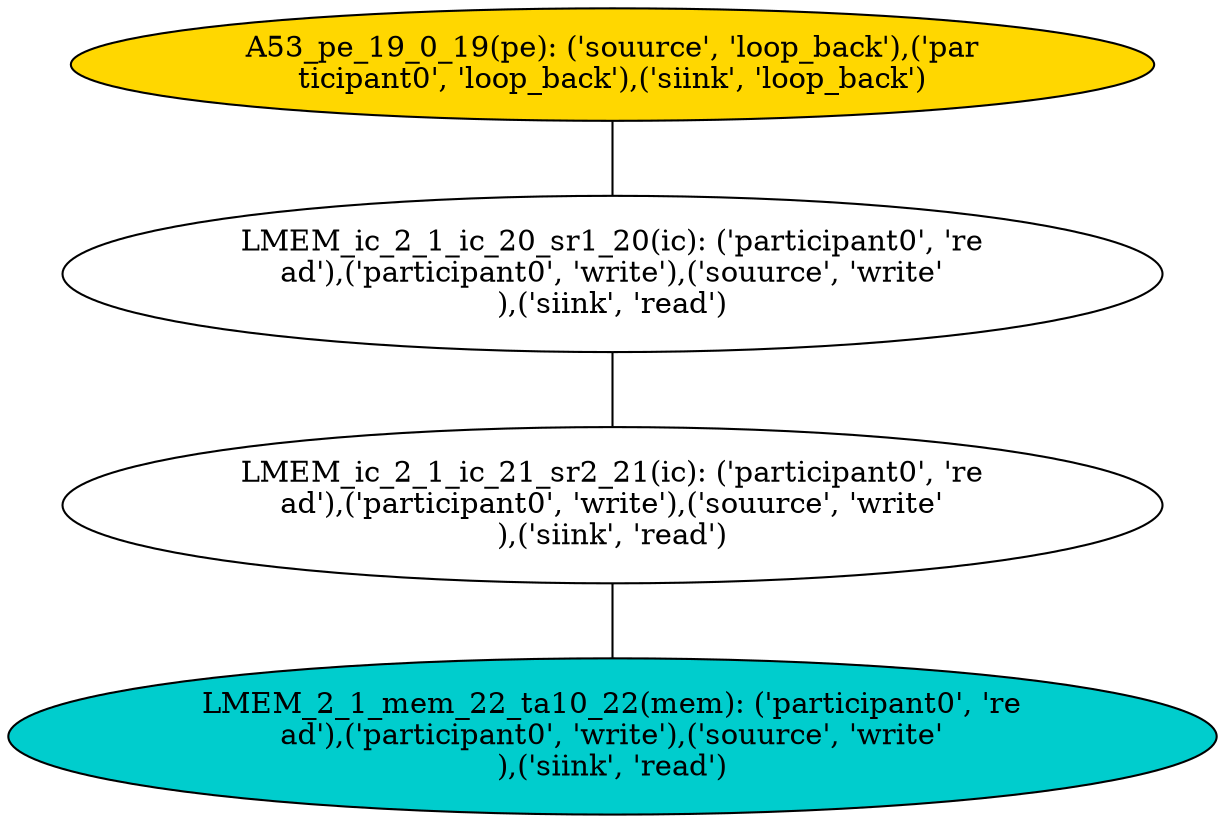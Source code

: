 strict graph "" {
	graph [bb="0,0,2372,75"];
	node [label="\N",
		style=filled
	];
	"A53_pe_19_0_19(pe): ('souurce', 'loop_back'),('par
ticipant0', 'loop_back'),('siink', 'loop_back')"	[fillcolor=gold,
		height=0.75,
		pos="260,37.5",
		width=7.2222];
	"LMEM_ic_2_1_ic_20_sr1_20(ic): ('participant0', 're
ad'),('participant0', 'write'),('souurce', 'write'
),('siink', 'read')"	[fillcolor=white,
		height=1.0417,
		pos="856,37.5",
		width=7.3333];
	"A53_pe_19_0_19(pe): ('souurce', 'loop_back'),('par
ticipant0', 'loop_back'),('siink', 'loop_back')" -- "LMEM_ic_2_1_ic_20_sr1_20(ic): ('participant0', 're
ad'),('participant0', 'write'),('souurce', 'write'
),('siink', 'read')"	[pos="520.11,37.5 543.94,37.5 568.09,37.5 591.95,37.5"];
	"LMEM_ic_2_1_ic_21_sr2_21(ic): ('participant0', 're
ad'),('participant0', 'write'),('souurce', 'write'
),('siink', 'read')"	[fillcolor=white,
		height=1.0417,
		pos="1456,37.5",
		width=7.3333];
	"LMEM_ic_2_1_ic_20_sr1_20(ic): ('participant0', 're
ad'),('participant0', 'write'),('souurce', 'write'
),('siink', 'read')" -- "LMEM_ic_2_1_ic_21_sr2_21(ic): ('participant0', 're
ad'),('participant0', 'write'),('souurce', 'write'
),('siink', 'read')"	[pos="1120,37.5 1143.8,37.5 1167.8,37.5 1191.6,37.5"];
	"LMEM_2_1_mem_22_ta10_22(mem): ('participant0', 're
ad'),('participant0', 'write'),('souurce', 'write'
),('siink', 'read')"	[fillcolor=cyan3,
		height=1.0417,
		pos="2082,37.5",
		width=8.0556];
	"LMEM_ic_2_1_ic_21_sr2_21(ic): ('participant0', 're
ad'),('participant0', 'write'),('souurce', 'write'
),('siink', 'read')" -- "LMEM_2_1_mem_22_ta10_22(mem): ('participant0', 're
ad'),('participant0', 'write'),('souurce', 'write'
),('siink', 'read')"	[pos="1720.1,37.5 1743.8,37.5 1767.9,37.5 1791.8,37.5"];
}

